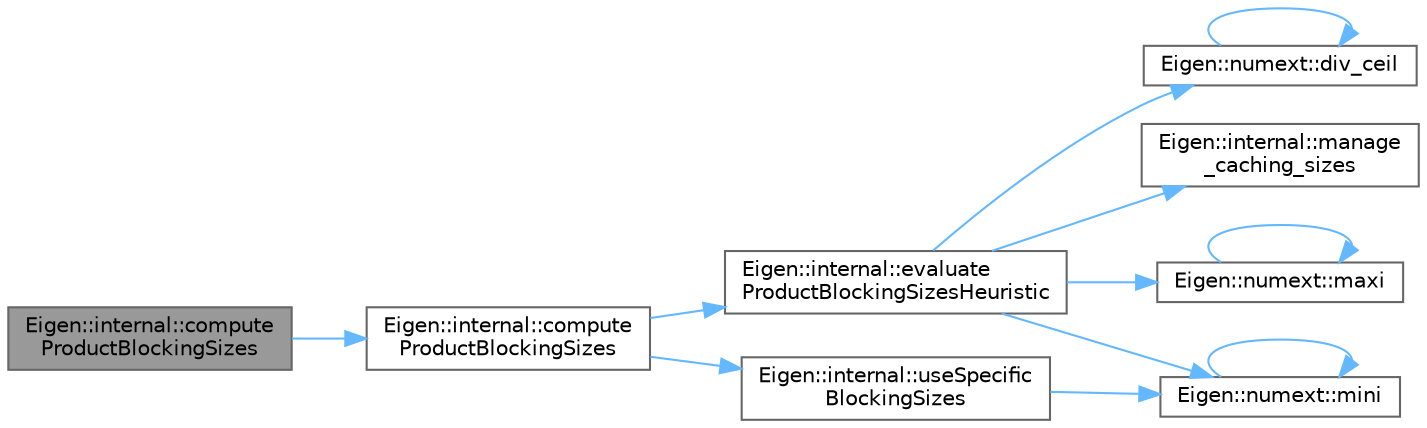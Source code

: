 digraph "Eigen::internal::computeProductBlockingSizes"
{
 // LATEX_PDF_SIZE
  bgcolor="transparent";
  edge [fontname=Helvetica,fontsize=10,labelfontname=Helvetica,labelfontsize=10];
  node [fontname=Helvetica,fontsize=10,shape=box,height=0.2,width=0.4];
  rankdir="LR";
  Node1 [id="Node000001",label="Eigen::internal::compute\lProductBlockingSizes",height=0.2,width=0.4,color="gray40", fillcolor="grey60", style="filled", fontcolor="black",tooltip=" "];
  Node1 -> Node2 [id="edge12_Node000001_Node000002",color="steelblue1",style="solid",tooltip=" "];
  Node2 [id="Node000002",label="Eigen::internal::compute\lProductBlockingSizes",height=0.2,width=0.4,color="grey40", fillcolor="white", style="filled",URL="$namespace_eigen_1_1internal.html#a85af7f706f2ecd66aaa5a088fc32cbcc",tooltip="Computes the blocking parameters for a m x k times k x n matrix product"];
  Node2 -> Node3 [id="edge13_Node000002_Node000003",color="steelblue1",style="solid",tooltip=" "];
  Node3 [id="Node000003",label="Eigen::internal::evaluate\lProductBlockingSizesHeuristic",height=0.2,width=0.4,color="grey40", fillcolor="white", style="filled",URL="$namespace_eigen_1_1internal.html#a419aa7e2be7215d78da06bb9c0034fb9",tooltip=" "];
  Node3 -> Node4 [id="edge14_Node000003_Node000004",color="steelblue1",style="solid",tooltip=" "];
  Node4 [id="Node000004",label="Eigen::numext::div_ceil",height=0.2,width=0.4,color="grey40", fillcolor="white", style="filled",URL="$namespace_eigen_1_1numext.html#a68364122d062cc98c1ea952f820c3721",tooltip=" "];
  Node4 -> Node4 [id="edge15_Node000004_Node000004",color="steelblue1",style="solid",tooltip=" "];
  Node3 -> Node5 [id="edge16_Node000003_Node000005",color="steelblue1",style="solid",tooltip=" "];
  Node5 [id="Node000005",label="Eigen::internal::manage\l_caching_sizes",height=0.2,width=0.4,color="grey40", fillcolor="white", style="filled",URL="$namespace_eigen_1_1internal.html#aa32f9fb4cd20f86ef87d00db101e2f7c",tooltip=" "];
  Node3 -> Node6 [id="edge17_Node000003_Node000006",color="steelblue1",style="solid",tooltip=" "];
  Node6 [id="Node000006",label="Eigen::numext::maxi",height=0.2,width=0.4,color="grey40", fillcolor="white", style="filled",URL="$namespace_eigen_1_1numext.html#a29d502349f2ec9897c808e65e0f96eb4",tooltip=" "];
  Node6 -> Node6 [id="edge18_Node000006_Node000006",color="steelblue1",style="solid",tooltip=" "];
  Node3 -> Node7 [id="edge19_Node000003_Node000007",color="steelblue1",style="solid",tooltip=" "];
  Node7 [id="Node000007",label="Eigen::numext::mini",height=0.2,width=0.4,color="grey40", fillcolor="white", style="filled",URL="$namespace_eigen_1_1numext.html#ab3b30bf0bcfa1ad91dbec75fabb3bea0",tooltip=" "];
  Node7 -> Node7 [id="edge20_Node000007_Node000007",color="steelblue1",style="solid",tooltip=" "];
  Node2 -> Node8 [id="edge21_Node000002_Node000008",color="steelblue1",style="solid",tooltip=" "];
  Node8 [id="Node000008",label="Eigen::internal::useSpecific\lBlockingSizes",height=0.2,width=0.4,color="grey40", fillcolor="white", style="filled",URL="$namespace_eigen_1_1internal.html#ab9050235b243bc5110901e702ec6b8d9",tooltip=" "];
  Node8 -> Node7 [id="edge22_Node000008_Node000007",color="steelblue1",style="solid",tooltip=" "];
}
